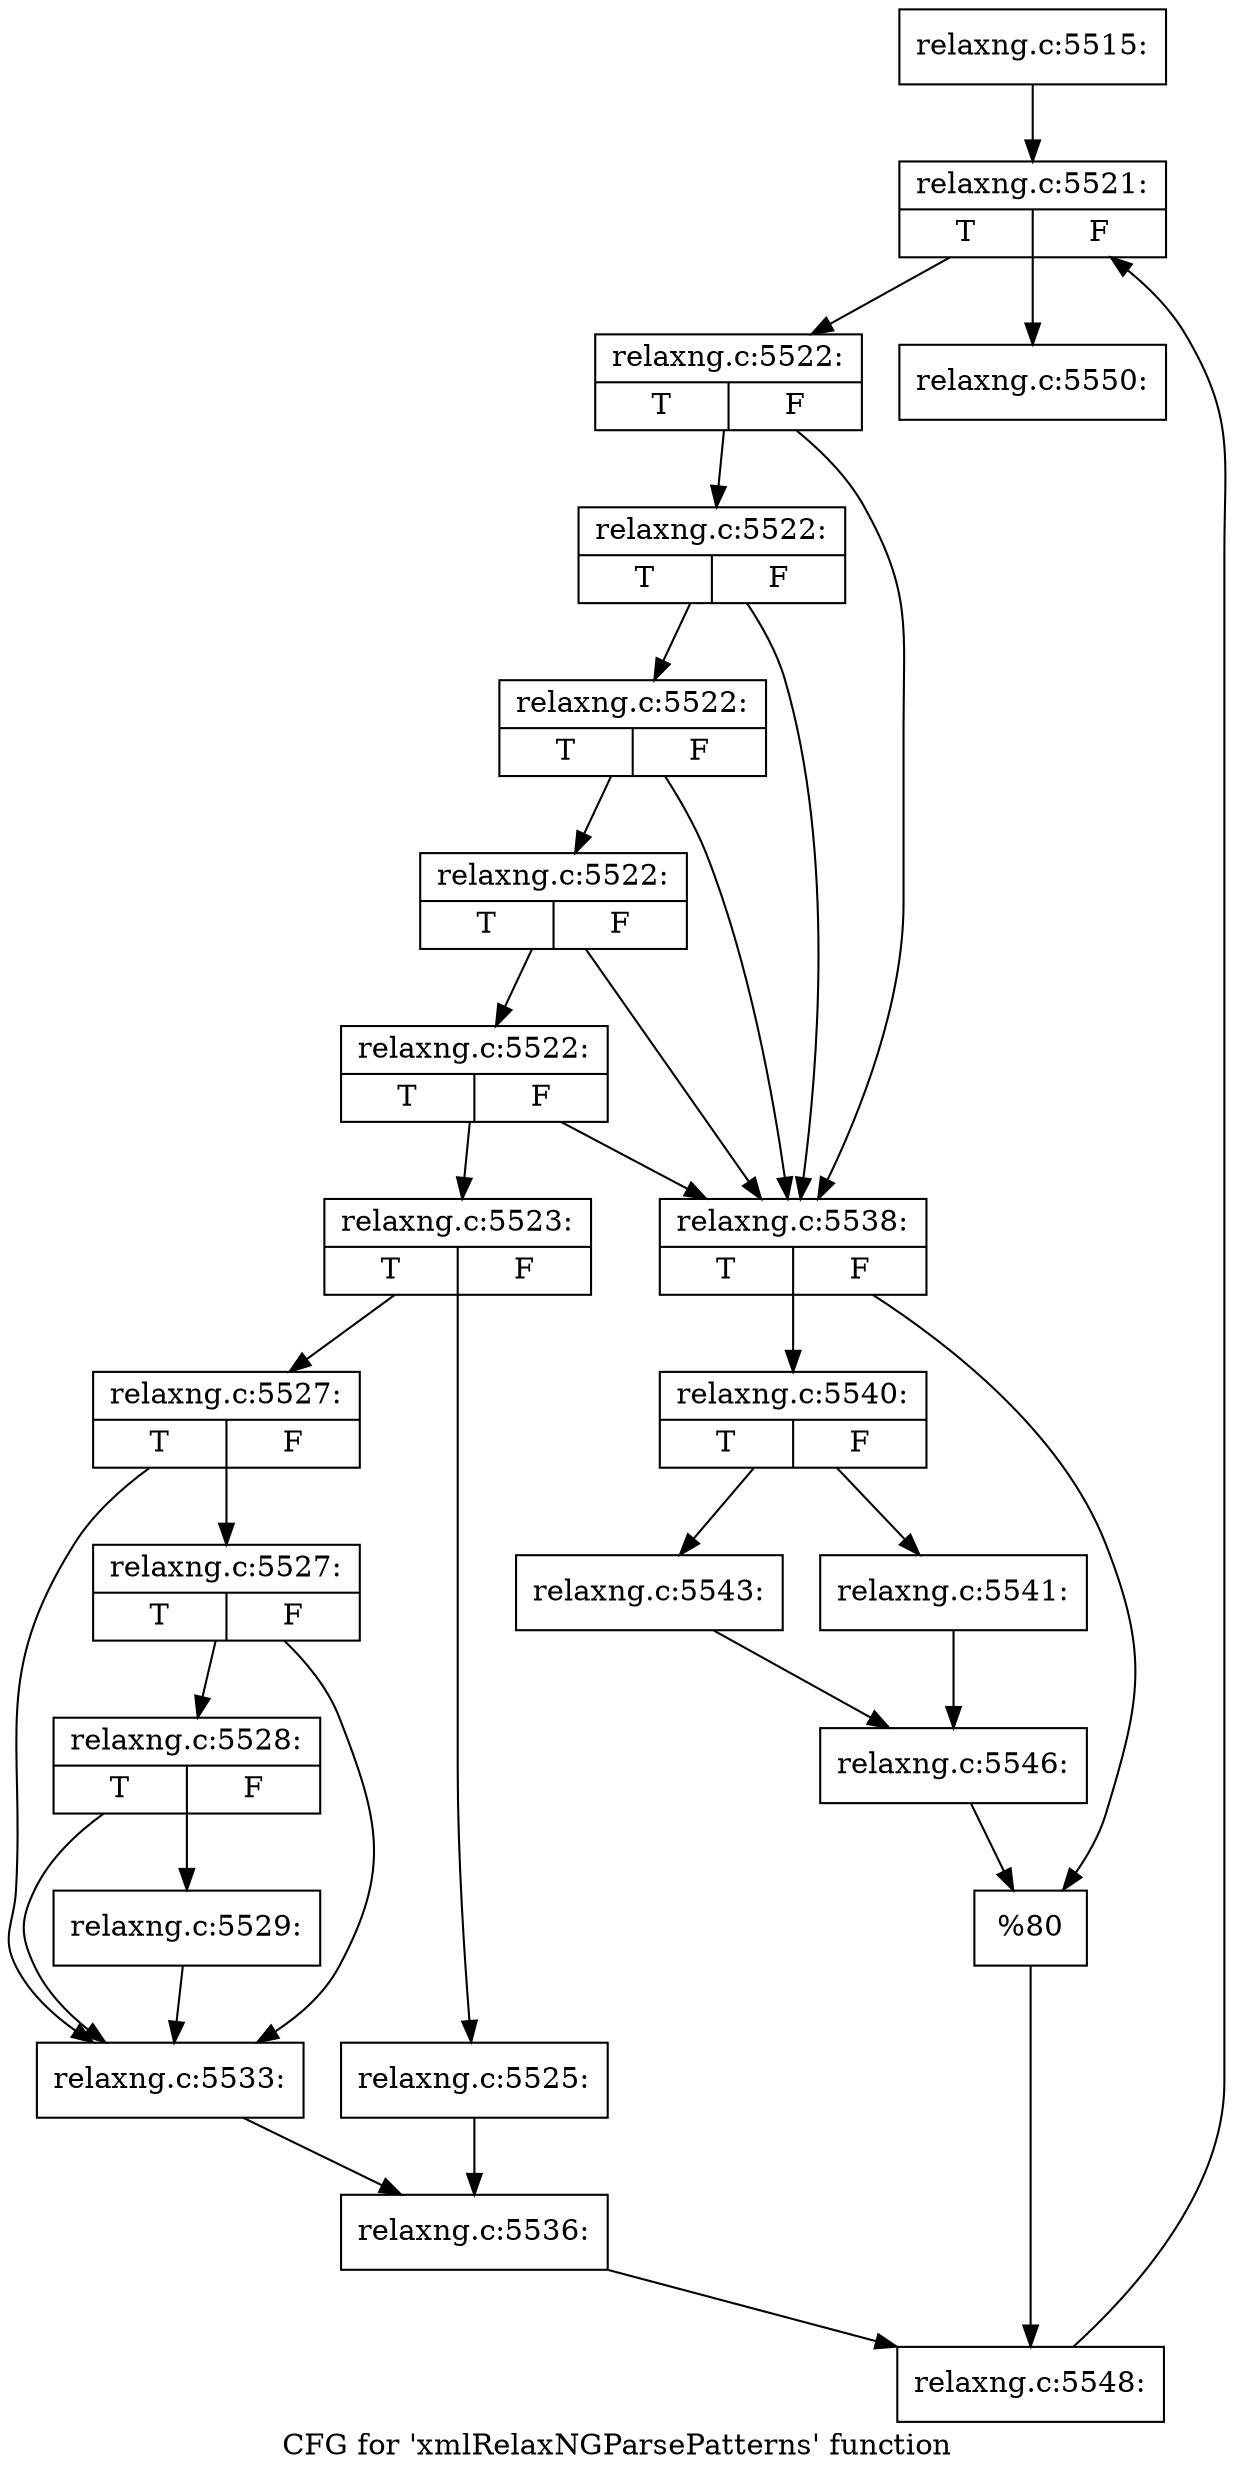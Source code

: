 digraph "CFG for 'xmlRelaxNGParsePatterns' function" {
	label="CFG for 'xmlRelaxNGParsePatterns' function";

	Node0x3c40020 [shape=record,label="{relaxng.c:5515:}"];
	Node0x3c40020 -> Node0x3c4c720;
	Node0x3c4c720 [shape=record,label="{relaxng.c:5521:|{<s0>T|<s1>F}}"];
	Node0x3c4c720 -> Node0x3c4cb10;
	Node0x3c4c720 -> Node0x3c4c940;
	Node0x3c4cb10 [shape=record,label="{relaxng.c:5522:|{<s0>T|<s1>F}}"];
	Node0x3c4cb10 -> Node0x3c4cee0;
	Node0x3c4cb10 -> Node0x3c4cd70;
	Node0x3c4cee0 [shape=record,label="{relaxng.c:5522:|{<s0>T|<s1>F}}"];
	Node0x3c4cee0 -> Node0x3c4ce90;
	Node0x3c4cee0 -> Node0x3c4cd70;
	Node0x3c4ce90 [shape=record,label="{relaxng.c:5522:|{<s0>T|<s1>F}}"];
	Node0x3c4ce90 -> Node0x3c4ce40;
	Node0x3c4ce90 -> Node0x3c4cd70;
	Node0x3c4ce40 [shape=record,label="{relaxng.c:5522:|{<s0>T|<s1>F}}"];
	Node0x3c4ce40 -> Node0x3c4cdc0;
	Node0x3c4ce40 -> Node0x3c4cd70;
	Node0x3c4cdc0 [shape=record,label="{relaxng.c:5522:|{<s0>T|<s1>F}}"];
	Node0x3c4cdc0 -> Node0x3c4ccd0;
	Node0x3c4cdc0 -> Node0x3c4cd70;
	Node0x3c4ccd0 [shape=record,label="{relaxng.c:5523:|{<s0>T|<s1>F}}"];
	Node0x3c4ccd0 -> Node0x3c4e530;
	Node0x3c4ccd0 -> Node0x3c4e810;
	Node0x3c4e530 [shape=record,label="{relaxng.c:5525:}"];
	Node0x3c4e530 -> Node0x3c4e860;
	Node0x3c4e810 [shape=record,label="{relaxng.c:5527:|{<s0>T|<s1>F}}"];
	Node0x3c4e810 -> Node0x3c4ee50;
	Node0x3c4e810 -> Node0x3c4ed80;
	Node0x3c4ee50 [shape=record,label="{relaxng.c:5527:|{<s0>T|<s1>F}}"];
	Node0x3c4ee50 -> Node0x3c4edd0;
	Node0x3c4ee50 -> Node0x3c4ed80;
	Node0x3c4edd0 [shape=record,label="{relaxng.c:5528:|{<s0>T|<s1>F}}"];
	Node0x3c4edd0 -> Node0x3c4ed30;
	Node0x3c4edd0 -> Node0x3c4ed80;
	Node0x3c4ed30 [shape=record,label="{relaxng.c:5529:}"];
	Node0x3c4ed30 -> Node0x3c4ed80;
	Node0x3c4ed80 [shape=record,label="{relaxng.c:5533:}"];
	Node0x3c4ed80 -> Node0x3c4e860;
	Node0x3c4e860 [shape=record,label="{relaxng.c:5536:}"];
	Node0x3c4e860 -> Node0x3c4cd20;
	Node0x3c4cd70 [shape=record,label="{relaxng.c:5538:|{<s0>T|<s1>F}}"];
	Node0x3c4cd70 -> Node0x37911a0;
	Node0x3c4cd70 -> Node0x3c510b0;
	Node0x37911a0 [shape=record,label="{relaxng.c:5540:|{<s0>T|<s1>F}}"];
	Node0x37911a0 -> Node0x3c512d0;
	Node0x37911a0 -> Node0x3c51370;
	Node0x3c512d0 [shape=record,label="{relaxng.c:5541:}"];
	Node0x3c512d0 -> Node0x3c51320;
	Node0x3c51370 [shape=record,label="{relaxng.c:5543:}"];
	Node0x3c51370 -> Node0x3c51320;
	Node0x3c51320 [shape=record,label="{relaxng.c:5546:}"];
	Node0x3c51320 -> Node0x3c510b0;
	Node0x3c510b0 [shape=record,label="{%80}"];
	Node0x3c510b0 -> Node0x3c4cd20;
	Node0x3c4cd20 [shape=record,label="{relaxng.c:5548:}"];
	Node0x3c4cd20 -> Node0x3c4c720;
	Node0x3c4c940 [shape=record,label="{relaxng.c:5550:}"];
}
